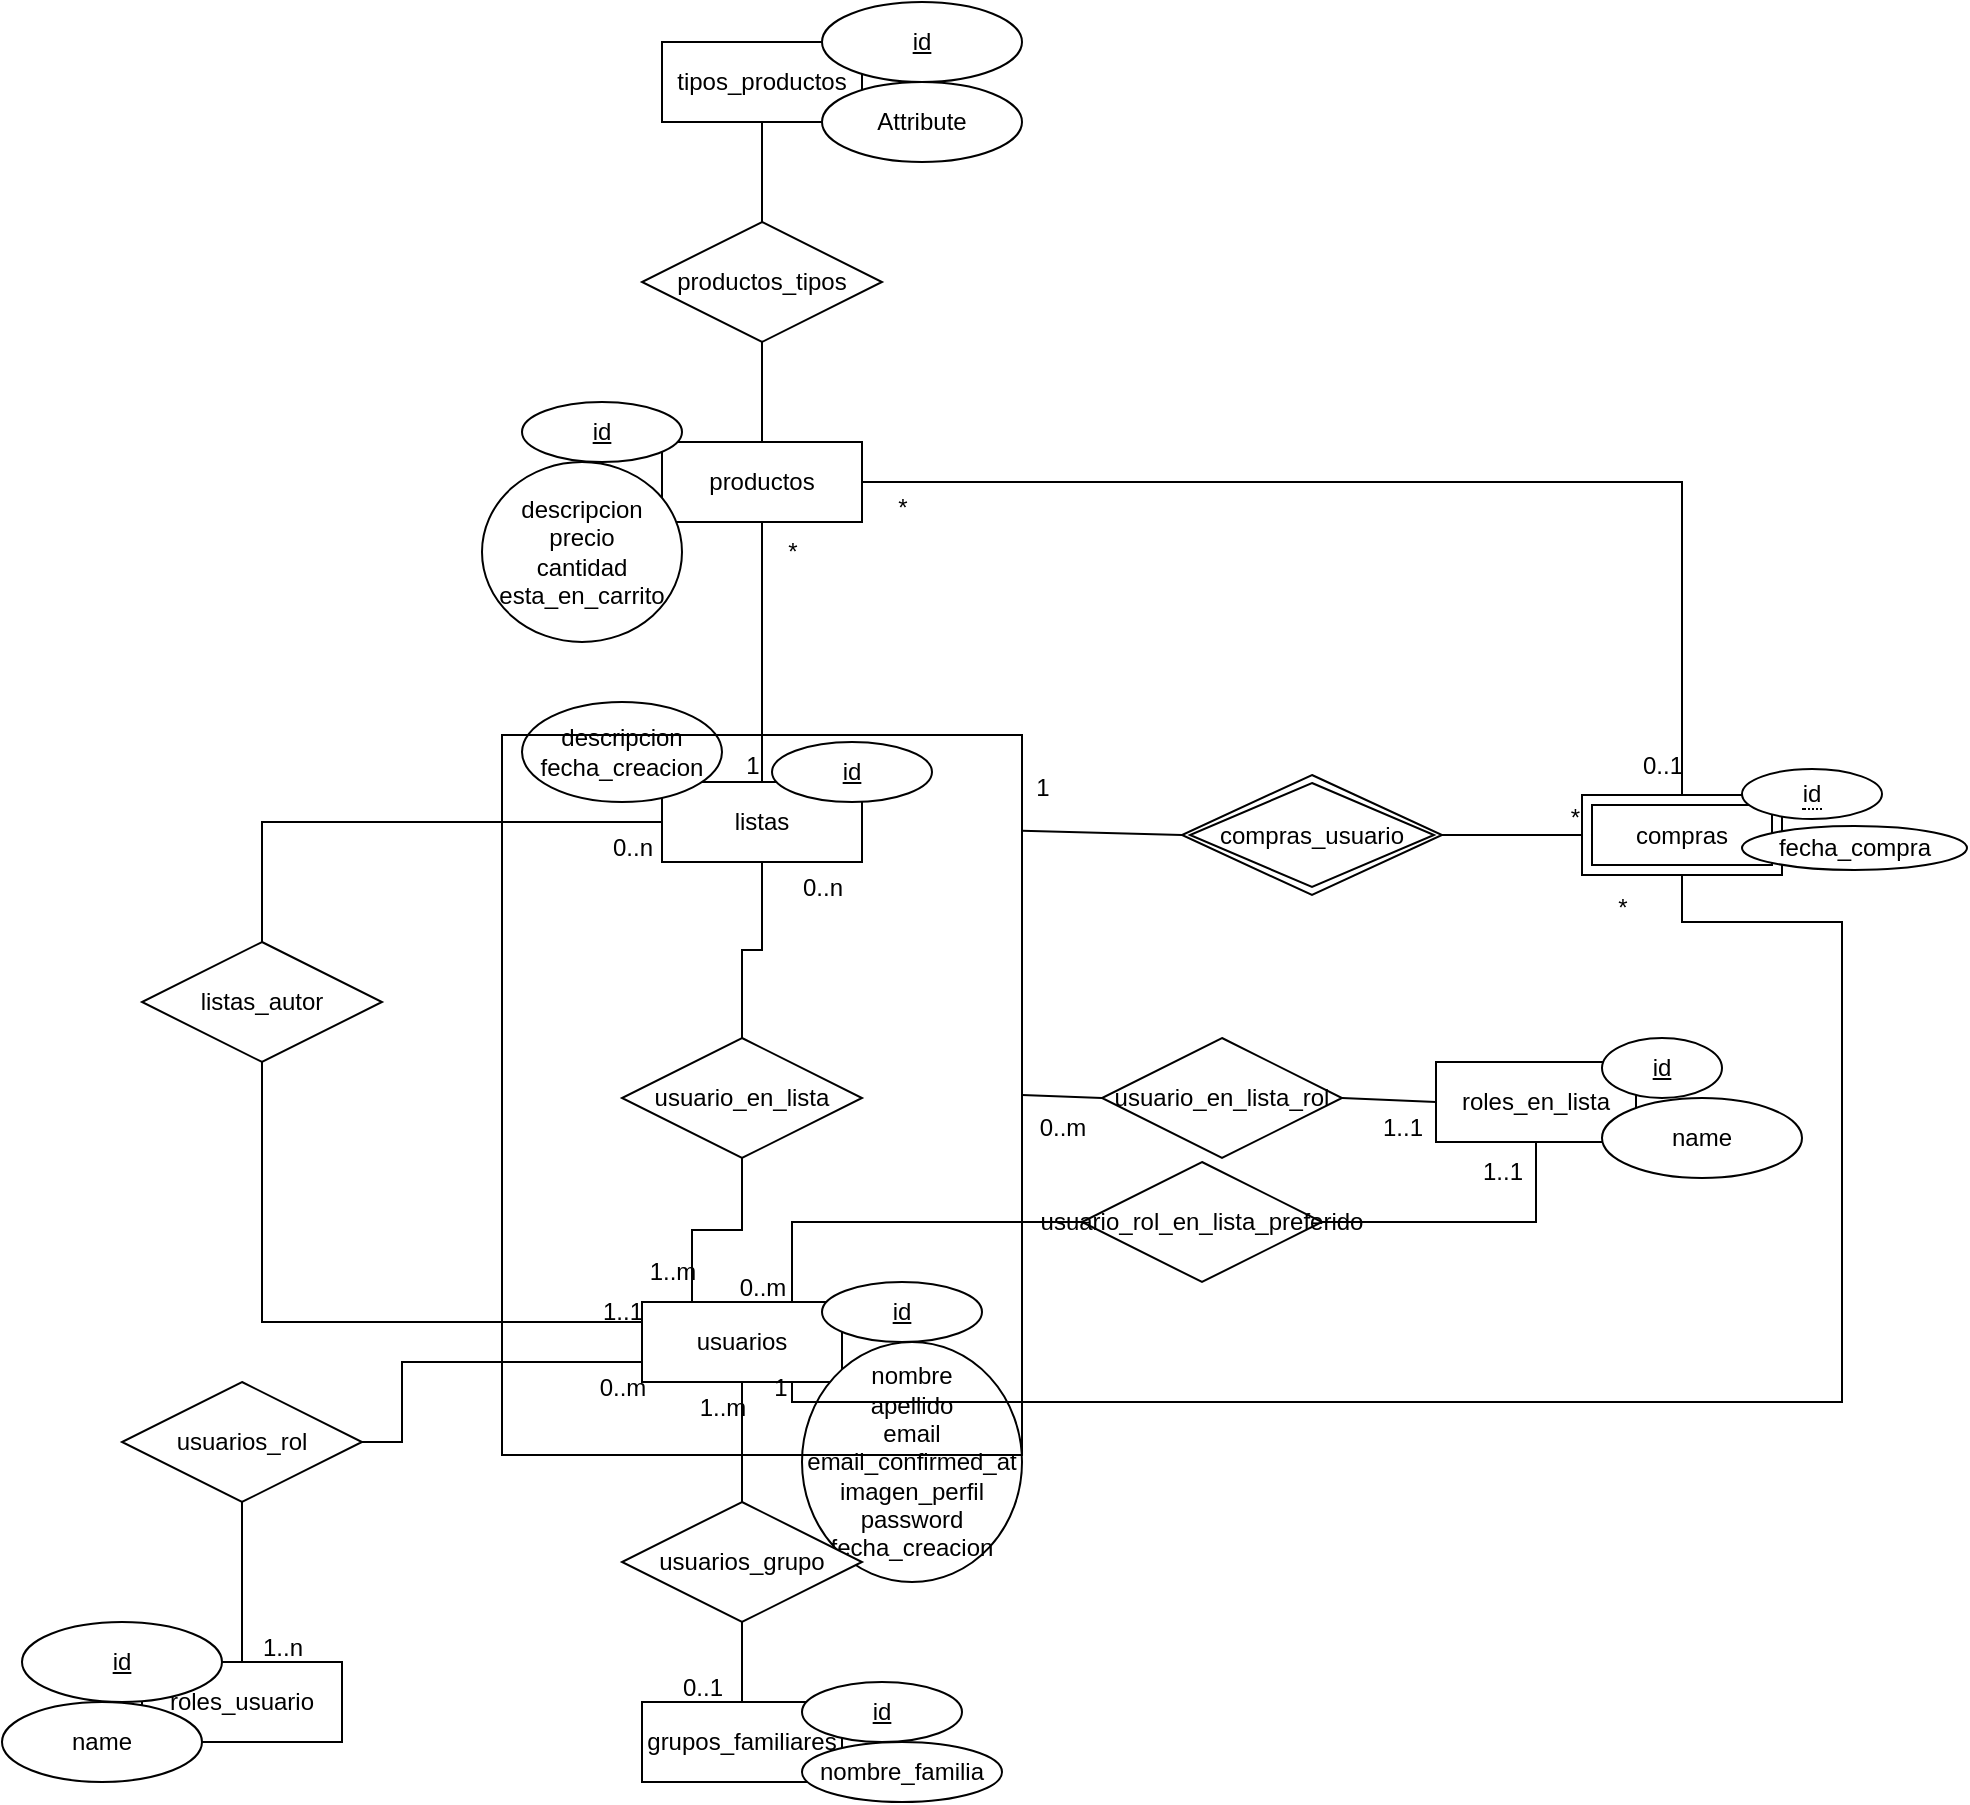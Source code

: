 <mxfile version="21.6.1" type="device">
  <diagram name="Página-1" id="p3vPMKAlUYdWEFDAQqoi">
    <mxGraphModel dx="1036" dy="1752" grid="1" gridSize="10" guides="1" tooltips="1" connect="1" arrows="1" fold="1" page="1" pageScale="1" pageWidth="827" pageHeight="1169" math="0" shadow="0">
      <root>
        <mxCell id="0" />
        <mxCell id="1" parent="0" />
        <mxCell id="NGcfXZwwUHwkQRjon4Ql-2" value="productos" style="whiteSpace=wrap;html=1;align=center;" parent="1" vertex="1">
          <mxGeometry x="340" y="10" width="100" height="40" as="geometry" />
        </mxCell>
        <mxCell id="NGcfXZwwUHwkQRjon4Ql-3" value="id" style="ellipse;whiteSpace=wrap;html=1;align=center;fontStyle=4;" parent="1" vertex="1">
          <mxGeometry x="270" y="-10" width="80" height="30" as="geometry" />
        </mxCell>
        <mxCell id="NGcfXZwwUHwkQRjon4Ql-5" value="descripcion&lt;br&gt;precio&lt;br&gt;cantidad&lt;br&gt;esta_en_carrito&lt;br&gt;" style="ellipse;whiteSpace=wrap;html=1;align=center;" parent="1" vertex="1">
          <mxGeometry x="250" y="20" width="100" height="90" as="geometry" />
        </mxCell>
        <mxCell id="NGcfXZwwUHwkQRjon4Ql-6" value="listas" style="whiteSpace=wrap;html=1;align=center;" parent="1" vertex="1">
          <mxGeometry x="340" y="180" width="100" height="40" as="geometry" />
        </mxCell>
        <mxCell id="NGcfXZwwUHwkQRjon4Ql-7" value="id" style="ellipse;whiteSpace=wrap;html=1;align=center;fontStyle=4;" parent="1" vertex="1">
          <mxGeometry x="395" y="160" width="80" height="30" as="geometry" />
        </mxCell>
        <mxCell id="NGcfXZwwUHwkQRjon4Ql-8" value="descripcion&lt;br&gt;fecha_creacion&lt;br&gt;" style="ellipse;whiteSpace=wrap;html=1;align=center;" parent="1" vertex="1">
          <mxGeometry x="270" y="140" width="100" height="50" as="geometry" />
        </mxCell>
        <mxCell id="NGcfXZwwUHwkQRjon4Ql-9" value="grupos_familiares" style="whiteSpace=wrap;html=1;align=center;" parent="1" vertex="1">
          <mxGeometry x="330" y="640" width="100" height="40" as="geometry" />
        </mxCell>
        <mxCell id="NGcfXZwwUHwkQRjon4Ql-10" value="id" style="ellipse;whiteSpace=wrap;html=1;align=center;fontStyle=4;" parent="1" vertex="1">
          <mxGeometry x="410" y="630" width="80" height="30" as="geometry" />
        </mxCell>
        <mxCell id="NGcfXZwwUHwkQRjon4Ql-11" value="nombre_familia" style="ellipse;whiteSpace=wrap;html=1;align=center;" parent="1" vertex="1">
          <mxGeometry x="410" y="660" width="100" height="30" as="geometry" />
        </mxCell>
        <mxCell id="NGcfXZwwUHwkQRjon4Ql-12" value="usuarios" style="whiteSpace=wrap;html=1;align=center;" parent="1" vertex="1">
          <mxGeometry x="330" y="440" width="100" height="40" as="geometry" />
        </mxCell>
        <mxCell id="NGcfXZwwUHwkQRjon4Ql-13" value="id" style="ellipse;whiteSpace=wrap;html=1;align=center;fontStyle=4;" parent="1" vertex="1">
          <mxGeometry x="420" y="430" width="80" height="30" as="geometry" />
        </mxCell>
        <mxCell id="NGcfXZwwUHwkQRjon4Ql-14" value="nombre&lt;br&gt;apellido&lt;br&gt;email&lt;br&gt;email_confirmed_at&lt;br&gt;imagen_perfil&lt;br&gt;password&lt;br&gt;fecha_creacion" style="ellipse;whiteSpace=wrap;html=1;align=center;" parent="1" vertex="1">
          <mxGeometry x="410" y="460" width="110" height="120" as="geometry" />
        </mxCell>
        <mxCell id="NGcfXZwwUHwkQRjon4Ql-15" value="" style="endArrow=none;html=1;rounded=0;exitX=0.5;exitY=1;exitDx=0;exitDy=0;entryX=0.5;entryY=0;entryDx=0;entryDy=0;" parent="1" source="NGcfXZwwUHwkQRjon4Ql-2" target="NGcfXZwwUHwkQRjon4Ql-6" edge="1">
          <mxGeometry relative="1" as="geometry">
            <mxPoint x="260" y="420" as="sourcePoint" />
            <mxPoint x="420" y="420" as="targetPoint" />
          </mxGeometry>
        </mxCell>
        <mxCell id="NGcfXZwwUHwkQRjon4Ql-16" value="" style="endArrow=none;html=1;rounded=0;exitX=0.5;exitY=1;exitDx=0;exitDy=0;edgeStyle=orthogonalEdgeStyle;entryX=0;entryY=0.25;entryDx=0;entryDy=0;" parent="1" source="NGcfXZwwUHwkQRjon4Ql-17" target="NGcfXZwwUHwkQRjon4Ql-12" edge="1">
          <mxGeometry relative="1" as="geometry">
            <mxPoint x="260" y="330" as="sourcePoint" />
            <mxPoint x="280" y="440" as="targetPoint" />
          </mxGeometry>
        </mxCell>
        <mxCell id="NGcfXZwwUHwkQRjon4Ql-18" value="" style="endArrow=none;html=1;rounded=0;exitX=0;exitY=0.5;exitDx=0;exitDy=0;entryX=0.5;entryY=0;entryDx=0;entryDy=0;edgeStyle=orthogonalEdgeStyle;" parent="1" source="NGcfXZwwUHwkQRjon4Ql-6" target="NGcfXZwwUHwkQRjon4Ql-17" edge="1">
          <mxGeometry relative="1" as="geometry">
            <mxPoint x="60" y="280" as="sourcePoint" />
            <mxPoint x="330" y="460" as="targetPoint" />
          </mxGeometry>
        </mxCell>
        <mxCell id="NGcfXZwwUHwkQRjon4Ql-17" value="listas_autor" style="shape=rhombus;perimeter=rhombusPerimeter;whiteSpace=wrap;html=1;align=center;" parent="1" vertex="1">
          <mxGeometry x="80" y="260" width="120" height="60" as="geometry" />
        </mxCell>
        <mxCell id="NGcfXZwwUHwkQRjon4Ql-19" value="0..n" style="text;html=1;align=center;verticalAlign=middle;resizable=0;points=[];autosize=1;strokeColor=none;fillColor=none;" parent="1" vertex="1">
          <mxGeometry x="400" y="218" width="40" height="30" as="geometry" />
        </mxCell>
        <mxCell id="NGcfXZwwUHwkQRjon4Ql-20" value="1..1" style="text;html=1;align=center;verticalAlign=middle;resizable=0;points=[];autosize=1;strokeColor=none;fillColor=none;" parent="1" vertex="1">
          <mxGeometry x="300" y="430" width="40" height="30" as="geometry" />
        </mxCell>
        <mxCell id="NGcfXZwwUHwkQRjon4Ql-21" value="" style="endArrow=none;html=1;rounded=0;exitX=0.5;exitY=1;exitDx=0;exitDy=0;entryX=0.25;entryY=0;entryDx=0;entryDy=0;edgeStyle=orthogonalEdgeStyle;" parent="1" source="NGcfXZwwUHwkQRjon4Ql-22" target="NGcfXZwwUHwkQRjon4Ql-12" edge="1">
          <mxGeometry relative="1" as="geometry">
            <mxPoint x="260" y="350" as="sourcePoint" />
            <mxPoint x="420" y="350" as="targetPoint" />
          </mxGeometry>
        </mxCell>
        <mxCell id="NGcfXZwwUHwkQRjon4Ql-23" value="" style="endArrow=none;html=1;rounded=0;exitX=0.5;exitY=1;exitDx=0;exitDy=0;entryX=0.5;entryY=0;entryDx=0;entryDy=0;edgeStyle=orthogonalEdgeStyle;" parent="1" source="NGcfXZwwUHwkQRjon4Ql-6" target="NGcfXZwwUHwkQRjon4Ql-22" edge="1">
          <mxGeometry relative="1" as="geometry">
            <mxPoint x="110" y="260" as="sourcePoint" />
            <mxPoint x="380" y="440" as="targetPoint" />
          </mxGeometry>
        </mxCell>
        <mxCell id="NGcfXZwwUHwkQRjon4Ql-22" value="usuario_en_lista" style="shape=rhombus;perimeter=rhombusPerimeter;whiteSpace=wrap;html=1;align=center;" parent="1" vertex="1">
          <mxGeometry x="320" y="308" width="120" height="60" as="geometry" />
        </mxCell>
        <mxCell id="NGcfXZwwUHwkQRjon4Ql-24" value="1..m" style="text;html=1;align=center;verticalAlign=middle;resizable=0;points=[];autosize=1;strokeColor=none;fillColor=none;" parent="1" vertex="1">
          <mxGeometry x="320" y="410" width="50" height="30" as="geometry" />
        </mxCell>
        <mxCell id="NGcfXZwwUHwkQRjon4Ql-25" value="0..n" style="text;html=1;align=center;verticalAlign=middle;resizable=0;points=[];autosize=1;strokeColor=none;fillColor=none;" parent="1" vertex="1">
          <mxGeometry x="305" y="198" width="40" height="30" as="geometry" />
        </mxCell>
        <mxCell id="NGcfXZwwUHwkQRjon4Ql-26" value="roles_usuario" style="whiteSpace=wrap;html=1;align=center;" parent="1" vertex="1">
          <mxGeometry x="80" y="620" width="100" height="40" as="geometry" />
        </mxCell>
        <mxCell id="NGcfXZwwUHwkQRjon4Ql-28" value="id" style="ellipse;whiteSpace=wrap;html=1;align=center;fontStyle=4;" parent="1" vertex="1">
          <mxGeometry x="20" y="600" width="100" height="40" as="geometry" />
        </mxCell>
        <mxCell id="NGcfXZwwUHwkQRjon4Ql-29" value="name" style="ellipse;whiteSpace=wrap;html=1;align=center;" parent="1" vertex="1">
          <mxGeometry x="10" y="640" width="100" height="40" as="geometry" />
        </mxCell>
        <mxCell id="NGcfXZwwUHwkQRjon4Ql-30" value="" style="endArrow=none;html=1;rounded=0;exitX=1;exitY=0.5;exitDx=0;exitDy=0;entryX=0;entryY=0.75;entryDx=0;entryDy=0;edgeStyle=orthogonalEdgeStyle;" parent="1" source="NGcfXZwwUHwkQRjon4Ql-31" target="NGcfXZwwUHwkQRjon4Ql-12" edge="1">
          <mxGeometry relative="1" as="geometry">
            <mxPoint x="260" y="600" as="sourcePoint" />
            <mxPoint x="420" y="600" as="targetPoint" />
            <Array as="points">
              <mxPoint x="210" y="510" />
              <mxPoint x="210" y="470" />
            </Array>
          </mxGeometry>
        </mxCell>
        <mxCell id="NGcfXZwwUHwkQRjon4Ql-32" value="" style="endArrow=none;html=1;rounded=0;exitX=0.5;exitY=0;exitDx=0;exitDy=0;entryX=0.5;entryY=1;entryDx=0;entryDy=0;edgeStyle=orthogonalEdgeStyle;" parent="1" source="NGcfXZwwUHwkQRjon4Ql-26" target="NGcfXZwwUHwkQRjon4Ql-31" edge="1">
          <mxGeometry relative="1" as="geometry">
            <mxPoint x="130" y="620" as="sourcePoint" />
            <mxPoint x="330" y="470" as="targetPoint" />
          </mxGeometry>
        </mxCell>
        <mxCell id="NGcfXZwwUHwkQRjon4Ql-31" value="usuarios_rol" style="shape=rhombus;perimeter=rhombusPerimeter;whiteSpace=wrap;html=1;align=center;" parent="1" vertex="1">
          <mxGeometry x="70" y="480" width="120" height="60" as="geometry" />
        </mxCell>
        <mxCell id="NGcfXZwwUHwkQRjon4Ql-33" value="0..m" style="text;html=1;align=center;verticalAlign=middle;resizable=0;points=[];autosize=1;strokeColor=none;fillColor=none;" parent="1" vertex="1">
          <mxGeometry x="295" y="468" width="50" height="30" as="geometry" />
        </mxCell>
        <mxCell id="NGcfXZwwUHwkQRjon4Ql-34" value="1..n" style="text;html=1;align=center;verticalAlign=middle;resizable=0;points=[];autosize=1;strokeColor=none;fillColor=none;" parent="1" vertex="1">
          <mxGeometry x="130" y="598" width="40" height="30" as="geometry" />
        </mxCell>
        <mxCell id="NGcfXZwwUHwkQRjon4Ql-35" value="" style="endArrow=none;html=1;rounded=0;exitX=0.5;exitY=1;exitDx=0;exitDy=0;entryX=0.5;entryY=0;entryDx=0;entryDy=0;" parent="1" source="NGcfXZwwUHwkQRjon4Ql-36" target="NGcfXZwwUHwkQRjon4Ql-9" edge="1">
          <mxGeometry relative="1" as="geometry">
            <mxPoint x="260" y="520" as="sourcePoint" />
            <mxPoint x="420" y="520" as="targetPoint" />
          </mxGeometry>
        </mxCell>
        <mxCell id="NGcfXZwwUHwkQRjon4Ql-37" value="" style="endArrow=none;html=1;rounded=0;exitX=0.5;exitY=1;exitDx=0;exitDy=0;entryX=0.5;entryY=0;entryDx=0;entryDy=0;" parent="1" source="NGcfXZwwUHwkQRjon4Ql-12" target="NGcfXZwwUHwkQRjon4Ql-36" edge="1">
          <mxGeometry relative="1" as="geometry">
            <mxPoint x="380" y="480" as="sourcePoint" />
            <mxPoint x="380" y="640" as="targetPoint" />
          </mxGeometry>
        </mxCell>
        <mxCell id="NGcfXZwwUHwkQRjon4Ql-36" value="usuarios_grupo" style="shape=rhombus;perimeter=rhombusPerimeter;whiteSpace=wrap;html=1;align=center;" parent="1" vertex="1">
          <mxGeometry x="320" y="540" width="120" height="60" as="geometry" />
        </mxCell>
        <mxCell id="NGcfXZwwUHwkQRjon4Ql-38" value="1..m" style="text;html=1;align=center;verticalAlign=middle;resizable=0;points=[];autosize=1;strokeColor=none;fillColor=none;" parent="1" vertex="1">
          <mxGeometry x="345" y="478" width="50" height="30" as="geometry" />
        </mxCell>
        <mxCell id="NGcfXZwwUHwkQRjon4Ql-39" value="0..1" style="text;html=1;align=center;verticalAlign=middle;resizable=0;points=[];autosize=1;strokeColor=none;fillColor=none;" parent="1" vertex="1">
          <mxGeometry x="340" y="618" width="40" height="30" as="geometry" />
        </mxCell>
        <mxCell id="NGcfXZwwUHwkQRjon4Ql-41" value="" style="rounded=0;whiteSpace=wrap;html=1;fillColor=none;" parent="1" vertex="1">
          <mxGeometry x="260" y="156.5" width="260" height="360" as="geometry" />
        </mxCell>
        <mxCell id="NGcfXZwwUHwkQRjon4Ql-42" value="" style="endArrow=none;html=1;rounded=0;entryX=1;entryY=0.5;entryDx=0;entryDy=0;exitX=0;exitY=0.5;exitDx=0;exitDy=0;" parent="1" source="NGcfXZwwUHwkQRjon4Ql-44" target="NGcfXZwwUHwkQRjon4Ql-41" edge="1">
          <mxGeometry width="50" height="50" relative="1" as="geometry">
            <mxPoint x="630" y="338" as="sourcePoint" />
            <mxPoint x="300" y="320" as="targetPoint" />
          </mxGeometry>
        </mxCell>
        <mxCell id="NGcfXZwwUHwkQRjon4Ql-43" value="roles_en_lista" style="whiteSpace=wrap;html=1;align=center;" parent="1" vertex="1">
          <mxGeometry x="727" y="320" width="100" height="40" as="geometry" />
        </mxCell>
        <mxCell id="NGcfXZwwUHwkQRjon4Ql-45" value="" style="endArrow=none;html=1;rounded=0;entryX=1;entryY=0.5;entryDx=0;entryDy=0;exitX=0;exitY=0.5;exitDx=0;exitDy=0;" parent="1" source="NGcfXZwwUHwkQRjon4Ql-43" target="NGcfXZwwUHwkQRjon4Ql-44" edge="1">
          <mxGeometry width="50" height="50" relative="1" as="geometry">
            <mxPoint x="727" y="340" as="sourcePoint" />
            <mxPoint x="520" y="338" as="targetPoint" />
          </mxGeometry>
        </mxCell>
        <mxCell id="NGcfXZwwUHwkQRjon4Ql-44" value="usuario_en_lista_rol" style="shape=rhombus;perimeter=rhombusPerimeter;whiteSpace=wrap;html=1;align=center;" parent="1" vertex="1">
          <mxGeometry x="560" y="308" width="120" height="60" as="geometry" />
        </mxCell>
        <mxCell id="NGcfXZwwUHwkQRjon4Ql-46" value="id" style="ellipse;whiteSpace=wrap;html=1;align=center;fontStyle=4;" parent="1" vertex="1">
          <mxGeometry x="810" y="308" width="60" height="30" as="geometry" />
        </mxCell>
        <mxCell id="NGcfXZwwUHwkQRjon4Ql-47" value="name" style="ellipse;whiteSpace=wrap;html=1;align=center;" parent="1" vertex="1">
          <mxGeometry x="810" y="338" width="100" height="40" as="geometry" />
        </mxCell>
        <mxCell id="NGcfXZwwUHwkQRjon4Ql-48" value="1..1" style="text;html=1;align=center;verticalAlign=middle;resizable=0;points=[];autosize=1;strokeColor=none;fillColor=none;" parent="1" vertex="1">
          <mxGeometry x="690" y="338" width="40" height="30" as="geometry" />
        </mxCell>
        <mxCell id="NGcfXZwwUHwkQRjon4Ql-49" value="0..m" style="text;html=1;align=center;verticalAlign=middle;resizable=0;points=[];autosize=1;strokeColor=none;fillColor=none;" parent="1" vertex="1">
          <mxGeometry x="515" y="338" width="50" height="30" as="geometry" />
        </mxCell>
        <mxCell id="NGcfXZwwUHwkQRjon4Ql-50" value="" style="endArrow=none;html=1;rounded=0;exitX=1;exitY=0.5;exitDx=0;exitDy=0;entryX=0.5;entryY=1;entryDx=0;entryDy=0;edgeStyle=orthogonalEdgeStyle;" parent="1" source="NGcfXZwwUHwkQRjon4Ql-53" target="NGcfXZwwUHwkQRjon4Ql-43" edge="1">
          <mxGeometry relative="1" as="geometry">
            <mxPoint x="530" y="450" as="sourcePoint" />
            <mxPoint x="690" y="450" as="targetPoint" />
          </mxGeometry>
        </mxCell>
        <mxCell id="NGcfXZwwUHwkQRjon4Ql-51" value="0..m" style="text;html=1;align=center;verticalAlign=middle;resizable=0;points=[];autosize=1;strokeColor=none;fillColor=none;" parent="1" vertex="1">
          <mxGeometry x="365" y="418" width="50" height="30" as="geometry" />
        </mxCell>
        <mxCell id="NGcfXZwwUHwkQRjon4Ql-52" value="1..1" style="text;html=1;align=center;verticalAlign=middle;resizable=0;points=[];autosize=1;strokeColor=none;fillColor=none;" parent="1" vertex="1">
          <mxGeometry x="740" y="360" width="40" height="30" as="geometry" />
        </mxCell>
        <mxCell id="NGcfXZwwUHwkQRjon4Ql-54" value="" style="endArrow=none;html=1;rounded=0;exitX=0.75;exitY=0;exitDx=0;exitDy=0;entryX=0;entryY=0.5;entryDx=0;entryDy=0;edgeStyle=orthogonalEdgeStyle;" parent="1" source="NGcfXZwwUHwkQRjon4Ql-12" target="NGcfXZwwUHwkQRjon4Ql-53" edge="1">
          <mxGeometry relative="1" as="geometry">
            <mxPoint x="405" y="440" as="sourcePoint" />
            <mxPoint x="777" y="360" as="targetPoint" />
          </mxGeometry>
        </mxCell>
        <mxCell id="NGcfXZwwUHwkQRjon4Ql-53" value="usuario_rol_en_lista_preferido" style="shape=rhombus;perimeter=rhombusPerimeter;whiteSpace=wrap;html=1;align=center;" parent="1" vertex="1">
          <mxGeometry x="550" y="370" width="120" height="60" as="geometry" />
        </mxCell>
        <mxCell id="NGcfXZwwUHwkQRjon4Ql-55" value="tipos_productos" style="whiteSpace=wrap;html=1;align=center;" parent="1" vertex="1">
          <mxGeometry x="340" y="-190" width="100" height="40" as="geometry" />
        </mxCell>
        <mxCell id="NGcfXZwwUHwkQRjon4Ql-56" value="" style="endArrow=none;html=1;rounded=0;exitX=0.5;exitY=0;exitDx=0;exitDy=0;entryX=0.5;entryY=1;entryDx=0;entryDy=0;" parent="1" source="NGcfXZwwUHwkQRjon4Ql-57" target="NGcfXZwwUHwkQRjon4Ql-55" edge="1">
          <mxGeometry relative="1" as="geometry">
            <mxPoint x="530" y="150" as="sourcePoint" />
            <mxPoint x="690" y="150" as="targetPoint" />
          </mxGeometry>
        </mxCell>
        <mxCell id="NGcfXZwwUHwkQRjon4Ql-58" value="" style="endArrow=none;html=1;rounded=0;exitX=0.5;exitY=0;exitDx=0;exitDy=0;entryX=0.5;entryY=1;entryDx=0;entryDy=0;" parent="1" source="NGcfXZwwUHwkQRjon4Ql-2" target="NGcfXZwwUHwkQRjon4Ql-57" edge="1">
          <mxGeometry relative="1" as="geometry">
            <mxPoint x="390" y="10" as="sourcePoint" />
            <mxPoint x="390" y="-150" as="targetPoint" />
          </mxGeometry>
        </mxCell>
        <mxCell id="NGcfXZwwUHwkQRjon4Ql-57" value="productos_tipos" style="shape=rhombus;perimeter=rhombusPerimeter;whiteSpace=wrap;html=1;align=center;" parent="1" vertex="1">
          <mxGeometry x="330" y="-100" width="120" height="60" as="geometry" />
        </mxCell>
        <mxCell id="NGcfXZwwUHwkQRjon4Ql-59" value="Attribute" style="ellipse;whiteSpace=wrap;html=1;align=center;" parent="1" vertex="1">
          <mxGeometry x="420" y="-170" width="100" height="40" as="geometry" />
        </mxCell>
        <mxCell id="NGcfXZwwUHwkQRjon4Ql-60" value="id" style="ellipse;whiteSpace=wrap;html=1;align=center;fontStyle=4;" parent="1" vertex="1">
          <mxGeometry x="420" y="-210" width="100" height="40" as="geometry" />
        </mxCell>
        <mxCell id="VNSJDT6VptMmnAM7atrp-2" value="compras" style="shape=ext;margin=3;double=1;whiteSpace=wrap;html=1;align=center;" parent="1" vertex="1">
          <mxGeometry x="800" y="186.5" width="100" height="40" as="geometry" />
        </mxCell>
        <mxCell id="VNSJDT6VptMmnAM7atrp-3" value="&lt;span style=&quot;border-bottom: 1px dotted&quot;&gt;id&lt;/span&gt;" style="ellipse;whiteSpace=wrap;html=1;align=center;" parent="1" vertex="1">
          <mxGeometry x="880" y="173.5" width="70" height="25" as="geometry" />
        </mxCell>
        <mxCell id="UflArDJ3-cv5d7lqx-Zv-2" value="" style="endArrow=none;html=1;rounded=0;entryX=0;entryY=0.5;entryDx=0;entryDy=0;exitX=1;exitY=0.5;exitDx=0;exitDy=0;" edge="1" parent="1" source="UflArDJ3-cv5d7lqx-Zv-1" target="VNSJDT6VptMmnAM7atrp-2">
          <mxGeometry relative="1" as="geometry">
            <mxPoint x="450" y="200" as="sourcePoint" />
            <mxPoint x="610" y="200" as="targetPoint" />
            <Array as="points" />
          </mxGeometry>
        </mxCell>
        <mxCell id="UflArDJ3-cv5d7lqx-Zv-3" value="*" style="resizable=0;html=1;whiteSpace=wrap;align=right;verticalAlign=bottom;" connectable="0" vertex="1" parent="UflArDJ3-cv5d7lqx-Zv-2">
          <mxGeometry x="1" relative="1" as="geometry" />
        </mxCell>
        <mxCell id="UflArDJ3-cv5d7lqx-Zv-4" value="" style="endArrow=none;html=1;rounded=0;entryX=0;entryY=0.5;entryDx=0;entryDy=0;exitX=1;exitY=0.133;exitDx=0;exitDy=0;exitPerimeter=0;" edge="1" parent="1" source="NGcfXZwwUHwkQRjon4Ql-41" target="UflArDJ3-cv5d7lqx-Zv-1">
          <mxGeometry relative="1" as="geometry">
            <mxPoint x="520" y="206" as="sourcePoint" />
            <mxPoint x="800" y="207" as="targetPoint" />
          </mxGeometry>
        </mxCell>
        <mxCell id="UflArDJ3-cv5d7lqx-Zv-1" value="compras_usuario" style="shape=rhombus;double=1;perimeter=rhombusPerimeter;whiteSpace=wrap;html=1;align=center;" vertex="1" parent="1">
          <mxGeometry x="600" y="176.5" width="130" height="60" as="geometry" />
        </mxCell>
        <mxCell id="UflArDJ3-cv5d7lqx-Zv-6" value="1" style="text;html=1;align=center;verticalAlign=middle;resizable=0;points=[];autosize=1;strokeColor=none;fillColor=none;" vertex="1" parent="1">
          <mxGeometry x="515" y="168" width="30" height="30" as="geometry" />
        </mxCell>
        <mxCell id="UflArDJ3-cv5d7lqx-Zv-7" value="fecha_compra" style="ellipse;whiteSpace=wrap;html=1;align=center;" vertex="1" parent="1">
          <mxGeometry x="880" y="202" width="112.5" height="22" as="geometry" />
        </mxCell>
        <mxCell id="UflArDJ3-cv5d7lqx-Zv-8" value="" style="endArrow=none;html=1;rounded=0;exitX=1;exitY=0.5;exitDx=0;exitDy=0;entryX=0.5;entryY=0;entryDx=0;entryDy=0;edgeStyle=orthogonalEdgeStyle;" edge="1" parent="1" source="NGcfXZwwUHwkQRjon4Ql-2" target="VNSJDT6VptMmnAM7atrp-2">
          <mxGeometry relative="1" as="geometry">
            <mxPoint x="470" y="210" as="sourcePoint" />
            <mxPoint x="630" y="210" as="targetPoint" />
          </mxGeometry>
        </mxCell>
        <mxCell id="UflArDJ3-cv5d7lqx-Zv-9" value="*" style="text;html=1;align=center;verticalAlign=middle;resizable=0;points=[];autosize=1;strokeColor=none;fillColor=none;" vertex="1" parent="1">
          <mxGeometry x="390" y="50" width="30" height="30" as="geometry" />
        </mxCell>
        <mxCell id="UflArDJ3-cv5d7lqx-Zv-10" value="1" style="text;html=1;align=center;verticalAlign=middle;resizable=0;points=[];autosize=1;strokeColor=none;fillColor=none;" vertex="1" parent="1">
          <mxGeometry x="370" y="156.5" width="30" height="30" as="geometry" />
        </mxCell>
        <mxCell id="UflArDJ3-cv5d7lqx-Zv-11" value="*" style="text;html=1;align=center;verticalAlign=middle;resizable=0;points=[];autosize=1;strokeColor=none;fillColor=none;" vertex="1" parent="1">
          <mxGeometry x="445" y="28" width="30" height="30" as="geometry" />
        </mxCell>
        <mxCell id="UflArDJ3-cv5d7lqx-Zv-12" value="0..1" style="text;html=1;align=center;verticalAlign=middle;resizable=0;points=[];autosize=1;strokeColor=none;fillColor=none;" vertex="1" parent="1">
          <mxGeometry x="820" y="156.5" width="40" height="30" as="geometry" />
        </mxCell>
        <mxCell id="UflArDJ3-cv5d7lqx-Zv-13" value="" style="endArrow=none;html=1;rounded=0;entryX=0.5;entryY=1;entryDx=0;entryDy=0;exitX=0.75;exitY=1;exitDx=0;exitDy=0;edgeStyle=orthogonalEdgeStyle;" edge="1" parent="1" source="NGcfXZwwUHwkQRjon4Ql-12" target="VNSJDT6VptMmnAM7atrp-2">
          <mxGeometry relative="1" as="geometry">
            <mxPoint x="470" y="410" as="sourcePoint" />
            <mxPoint x="630" y="410" as="targetPoint" />
            <Array as="points">
              <mxPoint x="405" y="490" />
              <mxPoint x="930" y="490" />
              <mxPoint x="930" y="250" />
              <mxPoint x="850" y="250" />
            </Array>
          </mxGeometry>
        </mxCell>
        <mxCell id="UflArDJ3-cv5d7lqx-Zv-14" value="*" style="text;html=1;align=center;verticalAlign=middle;resizable=0;points=[];autosize=1;strokeColor=none;fillColor=none;" vertex="1" parent="1">
          <mxGeometry x="805" y="228" width="30" height="30" as="geometry" />
        </mxCell>
        <mxCell id="UflArDJ3-cv5d7lqx-Zv-15" value="1" style="text;html=1;align=center;verticalAlign=middle;resizable=0;points=[];autosize=1;strokeColor=none;fillColor=none;" vertex="1" parent="1">
          <mxGeometry x="384" y="468" width="30" height="30" as="geometry" />
        </mxCell>
      </root>
    </mxGraphModel>
  </diagram>
</mxfile>

